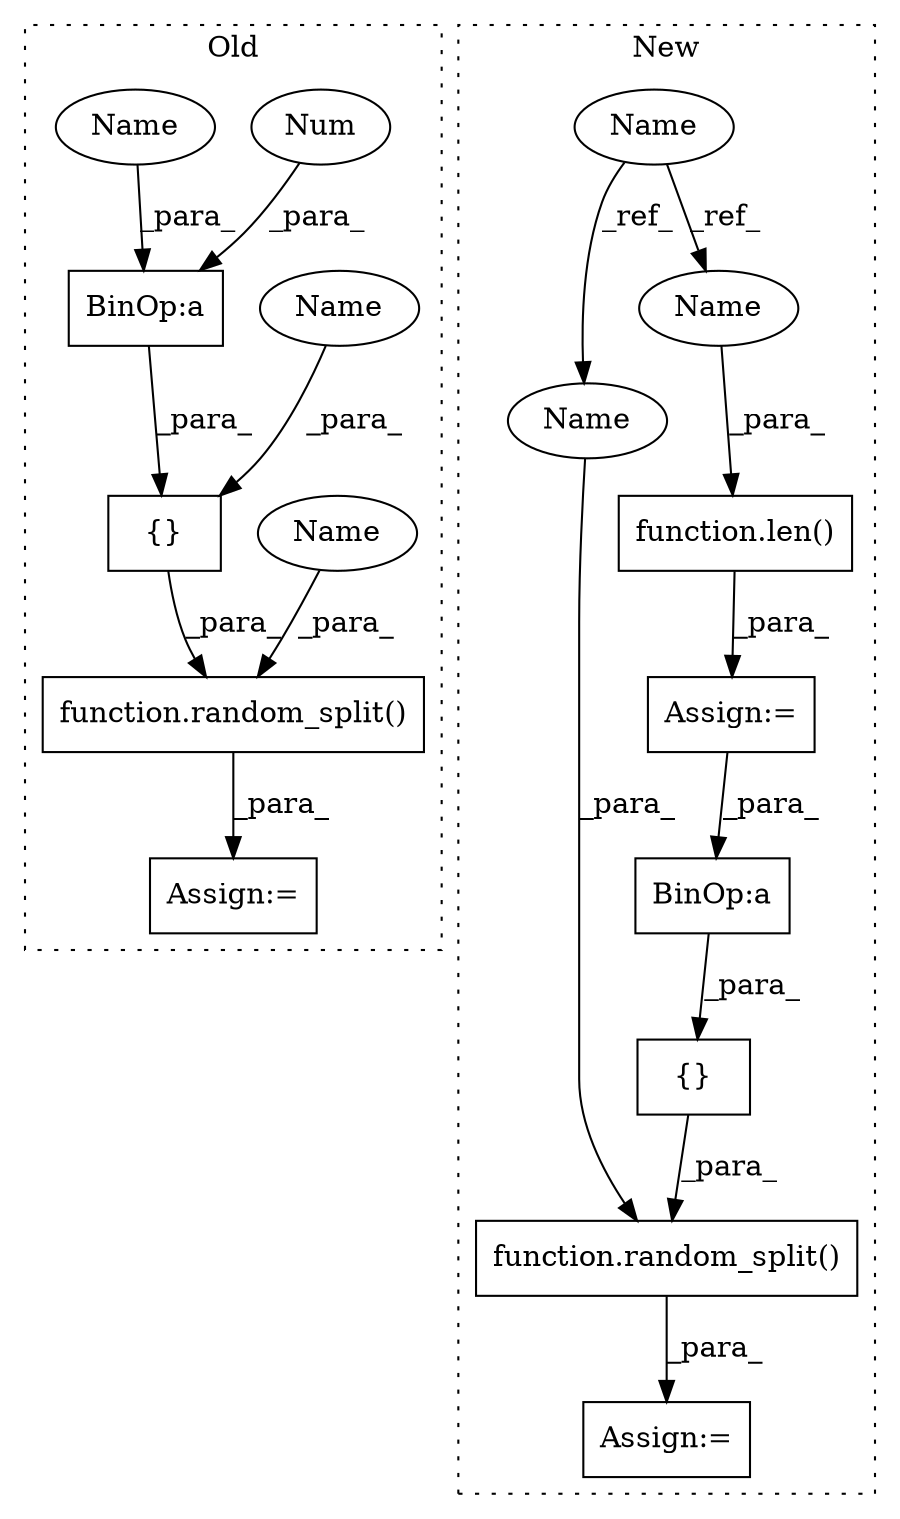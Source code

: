 digraph G {
subgraph cluster0 {
1 [label="function.random_split()" a="75" s="711,763" l="13,1" shape="box"];
3 [label="{}" a="59" s="733,762" l="1,0" shape="box"];
6 [label="BinOp:a" a="82" s="739" l="3" shape="box"];
11 [label="Num" a="76" s="734" l="5" shape="ellipse"];
12 [label="Assign:=" a="68" s="705" l="6" shape="box"];
15 [label="Name" a="87" s="724" l="7" shape="ellipse"];
16 [label="Name" a="87" s="753" l="9" shape="ellipse"];
17 [label="Name" a="87" s="742" l="9" shape="ellipse"];
label = "Old";
style="dotted";
}
subgraph cluster1 {
2 [label="function.len()" a="75" s="1028,1039" l="4,1" shape="box"];
4 [label="Assign:=" a="68" s="1025" l="3" shape="box"];
5 [label="Assign:=" a="68" s="1062" l="6" shape="box"];
7 [label="BinOp:a" a="82" s="1103" l="3" shape="box"];
8 [label="{}" a="59" s="1090,1136" l="1,0" shape="box"];
9 [label="Name" a="87" s="923" l="7" shape="ellipse"];
10 [label="function.random_split()" a="75" s="1068,1137" l="13,1" shape="box"];
13 [label="Name" a="87" s="1081" l="7" shape="ellipse"];
14 [label="Name" a="87" s="1032" l="7" shape="ellipse"];
label = "New";
style="dotted";
}
1 -> 12 [label="_para_"];
2 -> 4 [label="_para_"];
3 -> 1 [label="_para_"];
4 -> 7 [label="_para_"];
6 -> 3 [label="_para_"];
7 -> 8 [label="_para_"];
8 -> 10 [label="_para_"];
9 -> 14 [label="_ref_"];
9 -> 13 [label="_ref_"];
10 -> 5 [label="_para_"];
11 -> 6 [label="_para_"];
13 -> 10 [label="_para_"];
14 -> 2 [label="_para_"];
15 -> 1 [label="_para_"];
16 -> 3 [label="_para_"];
17 -> 6 [label="_para_"];
}